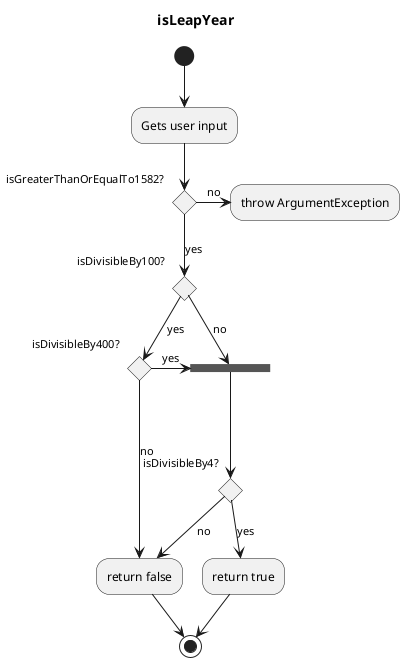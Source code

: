 @startuml isLeapYear
  title isLeapYear
  (*) --> "Gets user input"
  if "isGreaterThanOrEqualTo1582?" then
    --> [yes] if "isDivisibleBy100?" then
        --> [yes] if "isDivisibleBy400?" then
          -> [yes] ===A1===
          else
            ----> [no] "return false"
          endif
        else
          --> [no] ===A1===
            --> if "\nisDivisibleBy4?" then
            --> [yes] "return true"
            --> (*)
            else
              --> [no] "return false"
              --> (*)
            endif
        endif
  else
    -> [no] "throw ArgumentException"
  endif
@enduml
